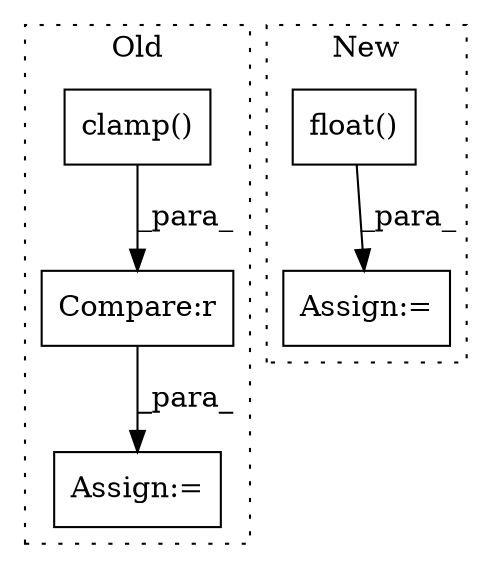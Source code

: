 digraph G {
subgraph cluster0 {
1 [label="clamp()" a="75" s="2499,2577" l="58,1" shape="box"];
4 [label="Assign:=" a="68" s="2907" l="3" shape="box"];
5 [label="Compare:r" a="40" s="2939" l="17" shape="box"];
label = "Old";
style="dotted";
}
subgraph cluster1 {
2 [label="float()" a="75" s="2520" l="24" shape="box"];
3 [label="Assign:=" a="68" s="2517" l="3" shape="box"];
label = "New";
style="dotted";
}
1 -> 5 [label="_para_"];
2 -> 3 [label="_para_"];
5 -> 4 [label="_para_"];
}
